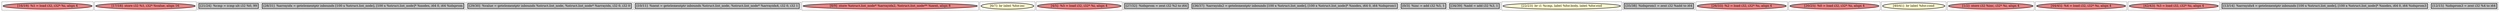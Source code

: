 
digraph G {





subgraph cluster22 {


node1022 [penwidth=3.0,fontsize=20,fillcolor=lightcoral,label="[16/19]  %1 = load i32, i32* %i, align 4",shape=ellipse,style=filled ]



}

subgraph cluster20 {


node1020 [penwidth=3.0,fontsize=20,fillcolor=lightcoral,label="[17/18]  store i32 %1, i32* %value, align 16",shape=ellipse,style=filled ]



}

subgraph cluster18 {


node1018 [penwidth=3.0,fontsize=20,fillcolor=grey,label="[21/24]  %cmp = icmp ult i32 %0, 99",shape=rectangle,style=filled ]



}

subgraph cluster16 {


node1016 [penwidth=3.0,fontsize=20,fillcolor=grey,label="[28/31]  %arrayidx = getelementptr inbounds [100 x %struct.list_node], [100 x %struct.list_node]* %nodes, i64 0, i64 %idxprom",shape=rectangle,style=filled ]



}

subgraph cluster17 {


node1017 [penwidth=3.0,fontsize=20,fillcolor=grey,label="[29/30]  %value = getelementptr inbounds %struct.list_node, %struct.list_node* %arrayidx, i32 0, i32 0",shape=rectangle,style=filled ]



}

subgraph cluster4 {


node1004 [penwidth=3.0,fontsize=20,fillcolor=grey,label="[10/11]  %next = getelementptr inbounds %struct.list_node, %struct.list_node* %arrayidx4, i32 0, i32 1",shape=rectangle,style=filled ]



}

subgraph cluster3 {


node1003 [penwidth=3.0,fontsize=20,fillcolor=lightcoral,label="[8/9]  store %struct.list_node* %arrayidx2, %struct.list_node** %next, align 8",shape=ellipse,style=filled ]



}

subgraph cluster2 {


node1002 [penwidth=3.0,fontsize=20,fillcolor=lemonchiffon,label="[6/7]  br label %for.inc",shape=ellipse,style=filled ]



}

subgraph cluster1 {


node1001 [penwidth=3.0,fontsize=20,fillcolor=lightcoral,label="[4/5]  %5 = load i32, i32* %i, align 4",shape=ellipse,style=filled ]



}

subgraph cluster12 {


node1012 [penwidth=3.0,fontsize=20,fillcolor=grey,label="[27/32]  %idxprom = zext i32 %2 to i64",shape=rectangle,style=filled ]



}

subgraph cluster5 {


node1005 [penwidth=3.0,fontsize=20,fillcolor=grey,label="[36/37]  %arrayidx2 = getelementptr inbounds [100 x %struct.list_node], [100 x %struct.list_node]* %nodes, i64 0, i64 %idxprom1",shape=rectangle,style=filled ]



}

subgraph cluster0 {


node1000 [penwidth=3.0,fontsize=20,fillcolor=grey,label="[0/3]  %inc = add i32 %5, 1",shape=rectangle,style=filled ]



}

subgraph cluster6 {


node1006 [penwidth=3.0,fontsize=20,fillcolor=grey,label="[34/39]  %add = add i32 %3, 1",shape=rectangle,style=filled ]



}

subgraph cluster14 {


node1014 [penwidth=3.0,fontsize=20,fillcolor=lemonchiffon,label="[22/23]  br i1 %cmp, label %for.body, label %for.end",shape=ellipse,style=filled ]



}

subgraph cluster7 {


node1007 [penwidth=3.0,fontsize=20,fillcolor=grey,label="[35/38]  %idxprom1 = zext i32 %add to i64",shape=rectangle,style=filled ]



}

subgraph cluster8 {


node1008 [penwidth=3.0,fontsize=20,fillcolor=lightcoral,label="[26/33]  %2 = load i32, i32* %i, align 4",shape=ellipse,style=filled ]



}

subgraph cluster21 {


node1021 [penwidth=3.0,fontsize=20,fillcolor=lightcoral,label="[20/25]  %0 = load i32, i32* %i, align 4",shape=ellipse,style=filled ]



}

subgraph cluster9 {


node1009 [penwidth=3.0,fontsize=20,fillcolor=lemonchiffon,label="[40/41]  br label %for.cond",shape=ellipse,style=filled ]



}

subgraph cluster19 {


node1019 [penwidth=3.0,fontsize=20,fillcolor=lightcoral,label="[1/2]  store i32 %inc, i32* %i, align 4",shape=ellipse,style=filled ]



}

subgraph cluster10 {


node1010 [penwidth=3.0,fontsize=20,fillcolor=lightcoral,label="[44/45]  %4 = load i32, i32* %i, align 4",shape=ellipse,style=filled ]



}

subgraph cluster11 {


node1011 [penwidth=3.0,fontsize=20,fillcolor=lightcoral,label="[42/43]  %3 = load i32, i32* %i, align 4",shape=ellipse,style=filled ]



}

subgraph cluster13 {


node1013 [penwidth=3.0,fontsize=20,fillcolor=grey,label="[13/14]  %arrayidx4 = getelementptr inbounds [100 x %struct.list_node], [100 x %struct.list_node]* %nodes, i64 0, i64 %idxprom3",shape=rectangle,style=filled ]



}

subgraph cluster15 {


node1015 [penwidth=3.0,fontsize=20,fillcolor=grey,label="[12/15]  %idxprom3 = zext i32 %4 to i64",shape=rectangle,style=filled ]



}

}

